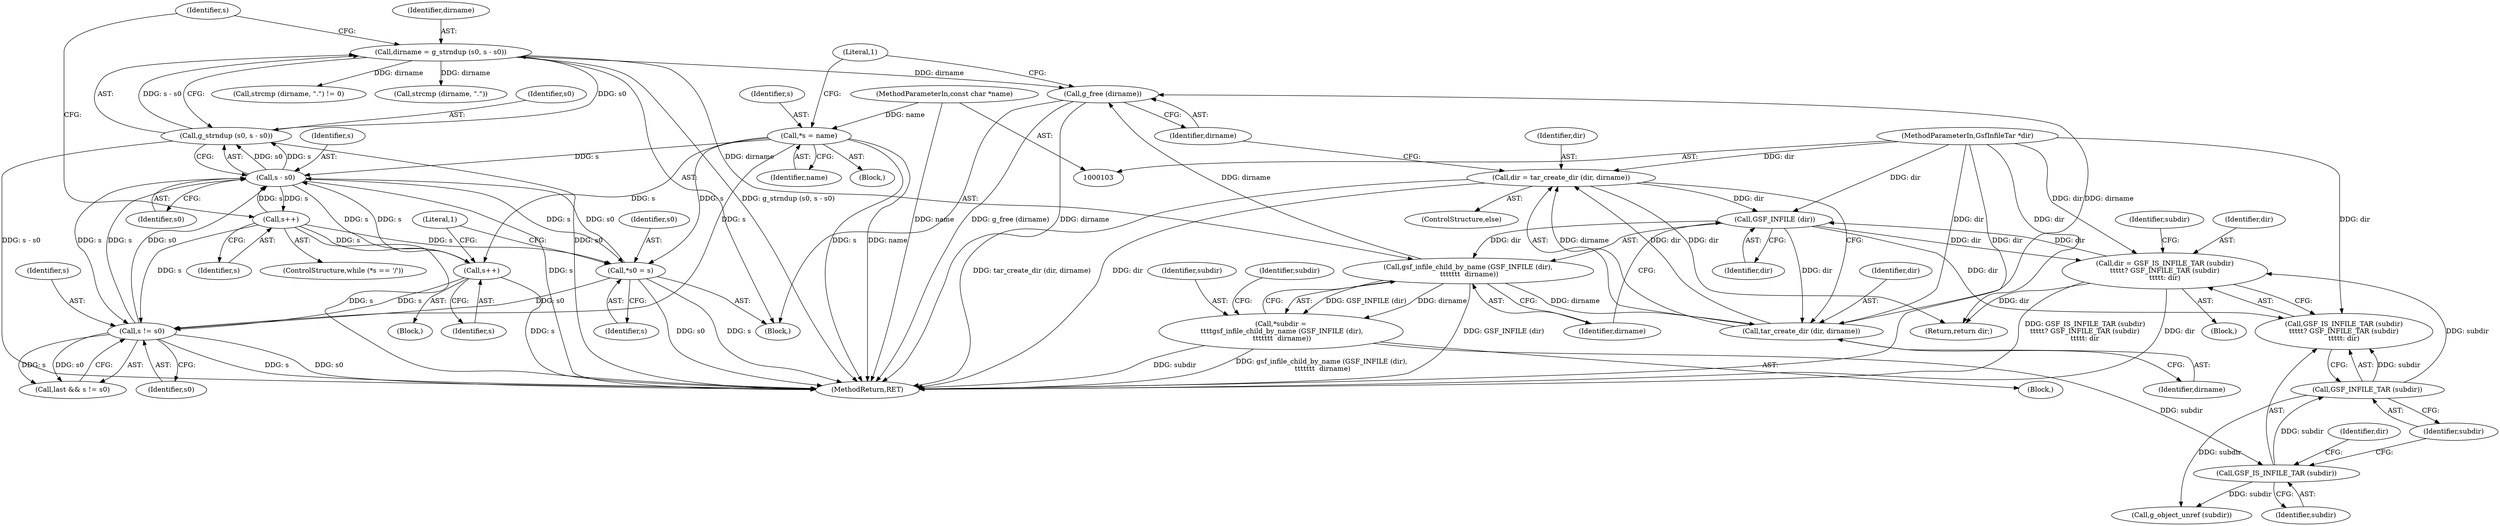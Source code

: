 digraph "0_libgsf_95a8351a75758cf10b3bf6abae0b6b461f90d9e5@API" {
"1000194" [label="(Call,g_free (dirname))"];
"1000191" [label="(Call,tar_create_dir (dir, dirname))"];
"1000172" [label="(Call,GSF_INFILE (dir))"];
"1000189" [label="(Call,dir = tar_create_dir (dir, dirname))"];
"1000104" [label="(MethodParameterIn,GsfInfileTar *dir)"];
"1000178" [label="(Call,dir = GSF_IS_INFILE_TAR (subdir)\n\t\t\t\t\t? GSF_INFILE_TAR (subdir)\n\t\t\t\t\t: dir)"];
"1000183" [label="(Call,GSF_INFILE_TAR (subdir))"];
"1000181" [label="(Call,GSF_IS_INFILE_TAR (subdir))"];
"1000169" [label="(Call,*subdir =\n \t\t\t\tgsf_infile_child_by_name (GSF_INFILE (dir),\n \t\t\t\t\t\t\t  dirname))"];
"1000171" [label="(Call,gsf_infile_child_by_name (GSF_INFILE (dir),\n \t\t\t\t\t\t\t  dirname))"];
"1000147" [label="(Call,dirname = g_strndup (s0, s - s0))"];
"1000149" [label="(Call,g_strndup (s0, s - s0))"];
"1000151" [label="(Call,s - s0)"];
"1000132" [label="(Call,s != s0)"];
"1000145" [label="(Call,s++)"];
"1000159" [label="(Call,s++)"];
"1000109" [label="(Call,*s = name)"];
"1000105" [label="(MethodParameterIn,const char *name)"];
"1000116" [label="(Call,*s0 = s)"];
"1000182" [label="(Identifier,subdir)"];
"1000188" [label="(ControlStructure,else)"];
"1000196" [label="(MethodReturn,RET)"];
"1000122" [label="(Block,)"];
"1000151" [label="(Call,s - s0)"];
"1000191" [label="(Call,tar_create_dir (dir, dirname))"];
"1000186" [label="(Call,g_object_unref (subdir))"];
"1000177" [label="(Block,)"];
"1000137" [label="(Return,return dir;)"];
"1000194" [label="(Call,g_free (dirname))"];
"1000167" [label="(Block,)"];
"1000130" [label="(Call,last && s != s0)"];
"1000180" [label="(Call,GSF_IS_INFILE_TAR (subdir)\n\t\t\t\t\t? GSF_INFILE_TAR (subdir)\n\t\t\t\t\t: dir)"];
"1000157" [label="(Identifier,s)"];
"1000104" [label="(MethodParameterIn,GsfInfileTar *dir)"];
"1000111" [label="(Identifier,name)"];
"1000109" [label="(Call,*s = name)"];
"1000171" [label="(Call,gsf_infile_child_by_name (GSF_INFILE (dir),\n \t\t\t\t\t\t\t  dirname))"];
"1000117" [label="(Identifier,s0)"];
"1000189" [label="(Call,dir = tar_create_dir (dir, dirname))"];
"1000110" [label="(Identifier,s)"];
"1000113" [label="(Literal,1)"];
"1000190" [label="(Identifier,dir)"];
"1000184" [label="(Identifier,subdir)"];
"1000118" [label="(Identifier,s)"];
"1000148" [label="(Identifier,dirname)"];
"1000147" [label="(Call,dirname = g_strndup (s0, s - s0))"];
"1000169" [label="(Call,*subdir =\n \t\t\t\tgsf_infile_child_by_name (GSF_INFILE (dir),\n \t\t\t\t\t\t\t  dirname))"];
"1000160" [label="(Identifier,s)"];
"1000146" [label="(Identifier,s)"];
"1000183" [label="(Call,GSF_INFILE_TAR (subdir))"];
"1000178" [label="(Call,dir = GSF_IS_INFILE_TAR (subdir)\n\t\t\t\t\t? GSF_INFILE_TAR (subdir)\n\t\t\t\t\t: dir)"];
"1000153" [label="(Identifier,s0)"];
"1000133" [label="(Identifier,s)"];
"1000107" [label="(Block,)"];
"1000159" [label="(Call,s++)"];
"1000187" [label="(Identifier,subdir)"];
"1000162" [label="(Call,strcmp (dirname, \".\") != 0)"];
"1000163" [label="(Call,strcmp (dirname, \".\"))"];
"1000149" [label="(Call,g_strndup (s0, s - s0))"];
"1000116" [label="(Call,*s0 = s)"];
"1000195" [label="(Identifier,dirname)"];
"1000154" [label="(ControlStructure,while (*s == '/'))"];
"1000179" [label="(Identifier,dir)"];
"1000176" [label="(Identifier,subdir)"];
"1000134" [label="(Identifier,s0)"];
"1000192" [label="(Identifier,dir)"];
"1000114" [label="(Block,)"];
"1000174" [label="(Identifier,dirname)"];
"1000170" [label="(Identifier,subdir)"];
"1000152" [label="(Identifier,s)"];
"1000173" [label="(Identifier,dir)"];
"1000132" [label="(Call,s != s0)"];
"1000145" [label="(Call,s++)"];
"1000150" [label="(Identifier,s0)"];
"1000105" [label="(MethodParameterIn,const char *name)"];
"1000172" [label="(Call,GSF_INFILE (dir))"];
"1000185" [label="(Identifier,dir)"];
"1000193" [label="(Identifier,dirname)"];
"1000121" [label="(Literal,1)"];
"1000181" [label="(Call,GSF_IS_INFILE_TAR (subdir))"];
"1000194" -> "1000114"  [label="AST: "];
"1000194" -> "1000195"  [label="CFG: "];
"1000195" -> "1000194"  [label="AST: "];
"1000113" -> "1000194"  [label="CFG: "];
"1000194" -> "1000196"  [label="DDG: g_free (dirname)"];
"1000194" -> "1000196"  [label="DDG: dirname"];
"1000191" -> "1000194"  [label="DDG: dirname"];
"1000171" -> "1000194"  [label="DDG: dirname"];
"1000147" -> "1000194"  [label="DDG: dirname"];
"1000191" -> "1000189"  [label="AST: "];
"1000191" -> "1000193"  [label="CFG: "];
"1000192" -> "1000191"  [label="AST: "];
"1000193" -> "1000191"  [label="AST: "];
"1000189" -> "1000191"  [label="CFG: "];
"1000191" -> "1000189"  [label="DDG: dir"];
"1000191" -> "1000189"  [label="DDG: dirname"];
"1000172" -> "1000191"  [label="DDG: dir"];
"1000104" -> "1000191"  [label="DDG: dir"];
"1000171" -> "1000191"  [label="DDG: dirname"];
"1000172" -> "1000171"  [label="AST: "];
"1000172" -> "1000173"  [label="CFG: "];
"1000173" -> "1000172"  [label="AST: "];
"1000174" -> "1000172"  [label="CFG: "];
"1000172" -> "1000171"  [label="DDG: dir"];
"1000189" -> "1000172"  [label="DDG: dir"];
"1000178" -> "1000172"  [label="DDG: dir"];
"1000104" -> "1000172"  [label="DDG: dir"];
"1000172" -> "1000178"  [label="DDG: dir"];
"1000172" -> "1000180"  [label="DDG: dir"];
"1000189" -> "1000188"  [label="AST: "];
"1000190" -> "1000189"  [label="AST: "];
"1000195" -> "1000189"  [label="CFG: "];
"1000189" -> "1000196"  [label="DDG: dir"];
"1000189" -> "1000196"  [label="DDG: tar_create_dir (dir, dirname)"];
"1000189" -> "1000137"  [label="DDG: dir"];
"1000104" -> "1000189"  [label="DDG: dir"];
"1000104" -> "1000103"  [label="AST: "];
"1000104" -> "1000196"  [label="DDG: dir"];
"1000104" -> "1000137"  [label="DDG: dir"];
"1000104" -> "1000178"  [label="DDG: dir"];
"1000104" -> "1000180"  [label="DDG: dir"];
"1000178" -> "1000177"  [label="AST: "];
"1000178" -> "1000180"  [label="CFG: "];
"1000179" -> "1000178"  [label="AST: "];
"1000180" -> "1000178"  [label="AST: "];
"1000187" -> "1000178"  [label="CFG: "];
"1000178" -> "1000196"  [label="DDG: dir"];
"1000178" -> "1000196"  [label="DDG: GSF_IS_INFILE_TAR (subdir)\n\t\t\t\t\t? GSF_INFILE_TAR (subdir)\n\t\t\t\t\t: dir"];
"1000178" -> "1000137"  [label="DDG: dir"];
"1000183" -> "1000178"  [label="DDG: subdir"];
"1000183" -> "1000180"  [label="AST: "];
"1000183" -> "1000184"  [label="CFG: "];
"1000184" -> "1000183"  [label="AST: "];
"1000180" -> "1000183"  [label="CFG: "];
"1000183" -> "1000180"  [label="DDG: subdir"];
"1000181" -> "1000183"  [label="DDG: subdir"];
"1000183" -> "1000186"  [label="DDG: subdir"];
"1000181" -> "1000180"  [label="AST: "];
"1000181" -> "1000182"  [label="CFG: "];
"1000182" -> "1000181"  [label="AST: "];
"1000184" -> "1000181"  [label="CFG: "];
"1000185" -> "1000181"  [label="CFG: "];
"1000169" -> "1000181"  [label="DDG: subdir"];
"1000181" -> "1000186"  [label="DDG: subdir"];
"1000169" -> "1000167"  [label="AST: "];
"1000169" -> "1000171"  [label="CFG: "];
"1000170" -> "1000169"  [label="AST: "];
"1000171" -> "1000169"  [label="AST: "];
"1000176" -> "1000169"  [label="CFG: "];
"1000169" -> "1000196"  [label="DDG: gsf_infile_child_by_name (GSF_INFILE (dir),\n \t\t\t\t\t\t\t  dirname)"];
"1000169" -> "1000196"  [label="DDG: subdir"];
"1000171" -> "1000169"  [label="DDG: GSF_INFILE (dir)"];
"1000171" -> "1000169"  [label="DDG: dirname"];
"1000171" -> "1000174"  [label="CFG: "];
"1000174" -> "1000171"  [label="AST: "];
"1000171" -> "1000196"  [label="DDG: GSF_INFILE (dir)"];
"1000147" -> "1000171"  [label="DDG: dirname"];
"1000147" -> "1000114"  [label="AST: "];
"1000147" -> "1000149"  [label="CFG: "];
"1000148" -> "1000147"  [label="AST: "];
"1000149" -> "1000147"  [label="AST: "];
"1000157" -> "1000147"  [label="CFG: "];
"1000147" -> "1000196"  [label="DDG: g_strndup (s0, s - s0)"];
"1000149" -> "1000147"  [label="DDG: s0"];
"1000149" -> "1000147"  [label="DDG: s - s0"];
"1000147" -> "1000162"  [label="DDG: dirname"];
"1000147" -> "1000163"  [label="DDG: dirname"];
"1000149" -> "1000151"  [label="CFG: "];
"1000150" -> "1000149"  [label="AST: "];
"1000151" -> "1000149"  [label="AST: "];
"1000149" -> "1000196"  [label="DDG: s - s0"];
"1000149" -> "1000196"  [label="DDG: s0"];
"1000151" -> "1000149"  [label="DDG: s0"];
"1000151" -> "1000149"  [label="DDG: s"];
"1000151" -> "1000153"  [label="CFG: "];
"1000152" -> "1000151"  [label="AST: "];
"1000153" -> "1000151"  [label="AST: "];
"1000151" -> "1000196"  [label="DDG: s"];
"1000151" -> "1000116"  [label="DDG: s"];
"1000151" -> "1000132"  [label="DDG: s"];
"1000151" -> "1000145"  [label="DDG: s"];
"1000132" -> "1000151"  [label="DDG: s"];
"1000132" -> "1000151"  [label="DDG: s0"];
"1000145" -> "1000151"  [label="DDG: s"];
"1000159" -> "1000151"  [label="DDG: s"];
"1000109" -> "1000151"  [label="DDG: s"];
"1000116" -> "1000151"  [label="DDG: s0"];
"1000151" -> "1000159"  [label="DDG: s"];
"1000132" -> "1000130"  [label="AST: "];
"1000132" -> "1000134"  [label="CFG: "];
"1000133" -> "1000132"  [label="AST: "];
"1000134" -> "1000132"  [label="AST: "];
"1000130" -> "1000132"  [label="CFG: "];
"1000132" -> "1000196"  [label="DDG: s"];
"1000132" -> "1000196"  [label="DDG: s0"];
"1000132" -> "1000130"  [label="DDG: s"];
"1000132" -> "1000130"  [label="DDG: s0"];
"1000145" -> "1000132"  [label="DDG: s"];
"1000159" -> "1000132"  [label="DDG: s"];
"1000109" -> "1000132"  [label="DDG: s"];
"1000116" -> "1000132"  [label="DDG: s0"];
"1000145" -> "1000122"  [label="AST: "];
"1000145" -> "1000146"  [label="CFG: "];
"1000146" -> "1000145"  [label="AST: "];
"1000121" -> "1000145"  [label="CFG: "];
"1000145" -> "1000196"  [label="DDG: s"];
"1000159" -> "1000145"  [label="DDG: s"];
"1000109" -> "1000145"  [label="DDG: s"];
"1000159" -> "1000154"  [label="AST: "];
"1000159" -> "1000160"  [label="CFG: "];
"1000160" -> "1000159"  [label="AST: "];
"1000157" -> "1000159"  [label="CFG: "];
"1000159" -> "1000196"  [label="DDG: s"];
"1000159" -> "1000116"  [label="DDG: s"];
"1000109" -> "1000107"  [label="AST: "];
"1000109" -> "1000111"  [label="CFG: "];
"1000110" -> "1000109"  [label="AST: "];
"1000111" -> "1000109"  [label="AST: "];
"1000113" -> "1000109"  [label="CFG: "];
"1000109" -> "1000196"  [label="DDG: s"];
"1000109" -> "1000196"  [label="DDG: name"];
"1000105" -> "1000109"  [label="DDG: name"];
"1000109" -> "1000116"  [label="DDG: s"];
"1000105" -> "1000103"  [label="AST: "];
"1000105" -> "1000196"  [label="DDG: name"];
"1000116" -> "1000114"  [label="AST: "];
"1000116" -> "1000118"  [label="CFG: "];
"1000117" -> "1000116"  [label="AST: "];
"1000118" -> "1000116"  [label="AST: "];
"1000121" -> "1000116"  [label="CFG: "];
"1000116" -> "1000196"  [label="DDG: s"];
"1000116" -> "1000196"  [label="DDG: s0"];
}
